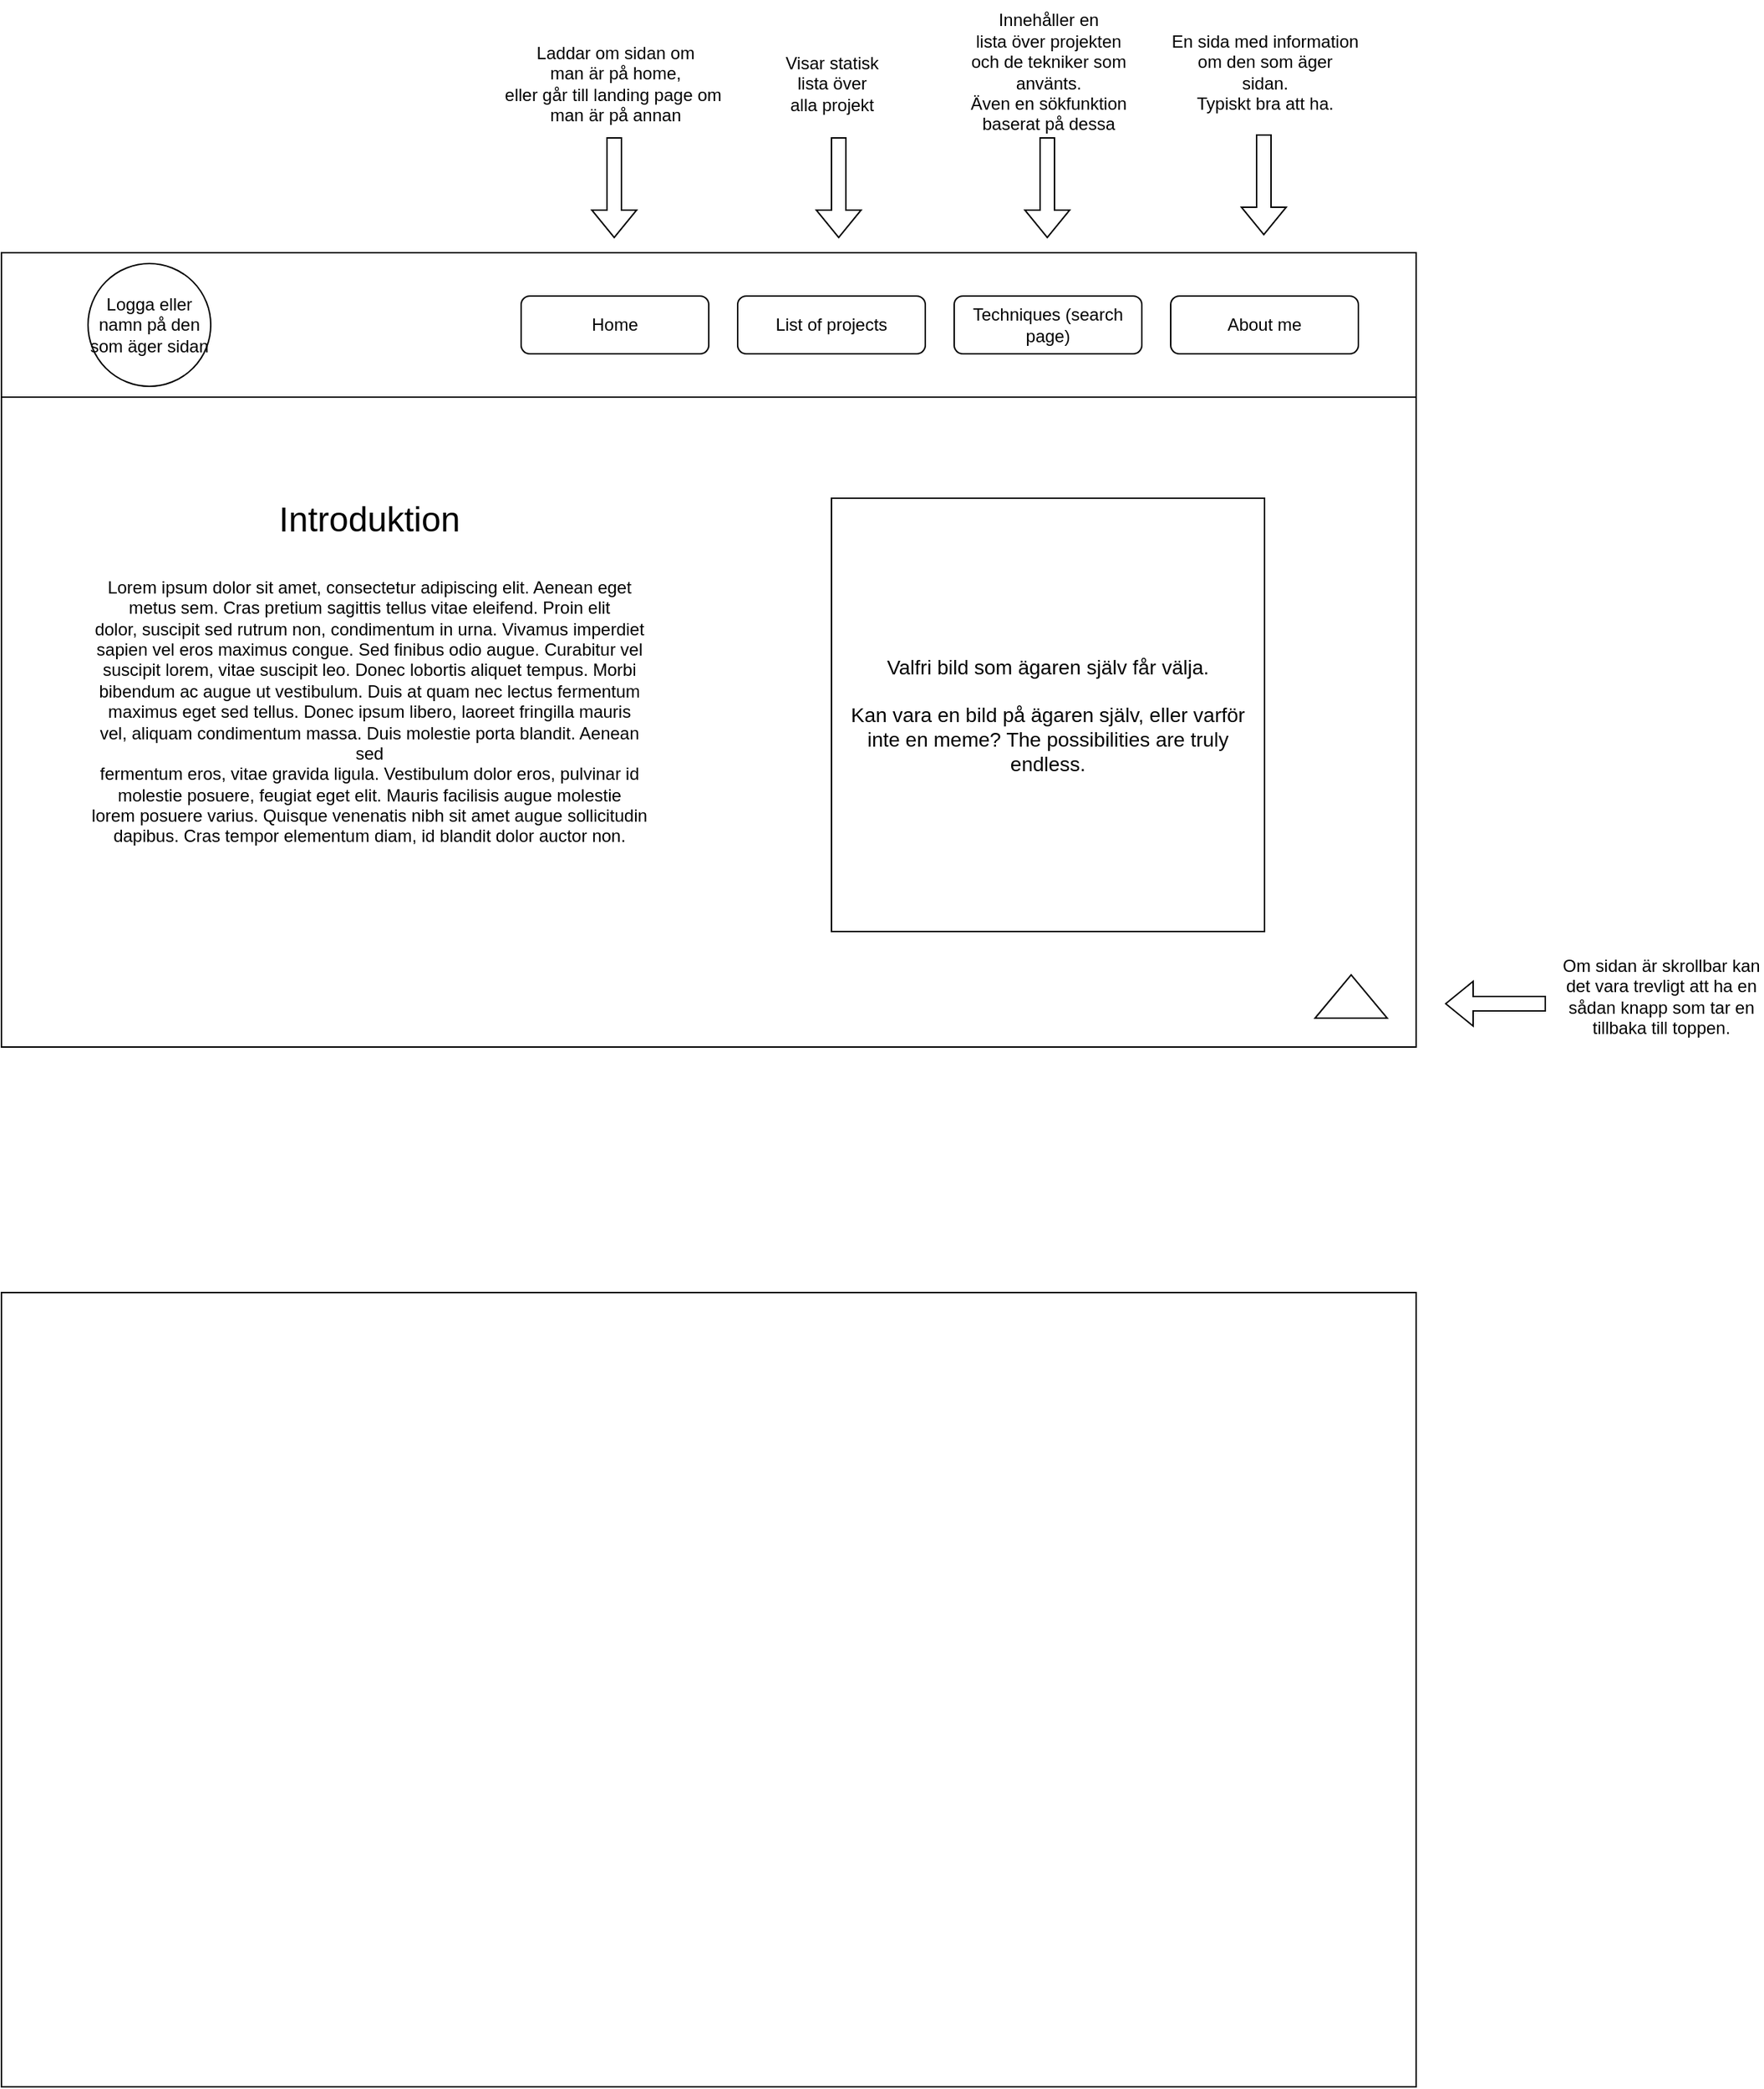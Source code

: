 <mxfile version="24.7.14">
  <diagram name="Page-1" id="DHIb__rGCyh5pIyczJd2">
    <mxGraphModel dx="2074" dy="2282" grid="1" gridSize="10" guides="1" tooltips="1" connect="1" arrows="1" fold="1" page="1" pageScale="1" pageWidth="850" pageHeight="1100" math="0" shadow="0">
      <root>
        <mxCell id="0" />
        <mxCell id="1" parent="0" />
        <mxCell id="lNJg5bJOUEnF6Nr5mEnA-1" value="" style="rounded=0;whiteSpace=wrap;html=1;" vertex="1" parent="1">
          <mxGeometry x="170" y="-650" width="980" height="550" as="geometry" />
        </mxCell>
        <mxCell id="lNJg5bJOUEnF6Nr5mEnA-2" value="" style="rounded=0;whiteSpace=wrap;html=1;" vertex="1" parent="1">
          <mxGeometry x="170" y="70" width="980" height="550" as="geometry" />
        </mxCell>
        <mxCell id="lNJg5bJOUEnF6Nr5mEnA-3" value="" style="rounded=0;whiteSpace=wrap;html=1;" vertex="1" parent="1">
          <mxGeometry x="170" y="-650" width="980" height="100" as="geometry" />
        </mxCell>
        <mxCell id="lNJg5bJOUEnF6Nr5mEnA-4" value="&lt;div&gt;Logga eller namn på den som äger sidan&lt;/div&gt;" style="ellipse;whiteSpace=wrap;html=1;aspect=fixed;" vertex="1" parent="1">
          <mxGeometry x="230" y="-642.5" width="85" height="85" as="geometry" />
        </mxCell>
        <mxCell id="lNJg5bJOUEnF6Nr5mEnA-5" value="Home" style="rounded=1;whiteSpace=wrap;html=1;" vertex="1" parent="1">
          <mxGeometry x="530" y="-620" width="130" height="40" as="geometry" />
        </mxCell>
        <mxCell id="lNJg5bJOUEnF6Nr5mEnA-6" value="List of projects" style="rounded=1;whiteSpace=wrap;html=1;" vertex="1" parent="1">
          <mxGeometry x="680" y="-620" width="130" height="40" as="geometry" />
        </mxCell>
        <mxCell id="lNJg5bJOUEnF6Nr5mEnA-7" value="&lt;div&gt;Techniques (search page)&lt;/div&gt;" style="rounded=1;whiteSpace=wrap;html=1;" vertex="1" parent="1">
          <mxGeometry x="830" y="-620" width="130" height="40" as="geometry" />
        </mxCell>
        <mxCell id="lNJg5bJOUEnF6Nr5mEnA-8" value="About me" style="rounded=1;whiteSpace=wrap;html=1;" vertex="1" parent="1">
          <mxGeometry x="980" y="-620" width="130" height="40" as="geometry" />
        </mxCell>
        <mxCell id="lNJg5bJOUEnF6Nr5mEnA-10" value="" style="shape=flexArrow;endArrow=classic;html=1;rounded=0;" edge="1" parent="1">
          <mxGeometry width="50" height="50" relative="1" as="geometry">
            <mxPoint x="594.5" y="-730" as="sourcePoint" />
            <mxPoint x="594.5" y="-660" as="targetPoint" />
          </mxGeometry>
        </mxCell>
        <mxCell id="lNJg5bJOUEnF6Nr5mEnA-11" value="&lt;div&gt;Laddar om sidan om&lt;/div&gt;&lt;div&gt;man är på home,&lt;/div&gt;&lt;div&gt;eller går till landing page om&amp;nbsp;&lt;/div&gt;&lt;div&gt;man är på annan&lt;br&gt;&lt;/div&gt;" style="text;html=1;align=center;verticalAlign=middle;resizable=0;points=[];autosize=1;strokeColor=none;fillColor=none;" vertex="1" parent="1">
          <mxGeometry x="505" y="-802" width="180" height="70" as="geometry" />
        </mxCell>
        <mxCell id="lNJg5bJOUEnF6Nr5mEnA-12" value="" style="shape=flexArrow;endArrow=classic;html=1;rounded=0;" edge="1" parent="1">
          <mxGeometry width="50" height="50" relative="1" as="geometry">
            <mxPoint x="1044.5" y="-732" as="sourcePoint" />
            <mxPoint x="1044.5" y="-662" as="targetPoint" />
          </mxGeometry>
        </mxCell>
        <mxCell id="lNJg5bJOUEnF6Nr5mEnA-13" value="" style="shape=flexArrow;endArrow=classic;html=1;rounded=0;" edge="1" parent="1">
          <mxGeometry width="50" height="50" relative="1" as="geometry">
            <mxPoint x="750" y="-730" as="sourcePoint" />
            <mxPoint x="750" y="-660" as="targetPoint" />
          </mxGeometry>
        </mxCell>
        <mxCell id="lNJg5bJOUEnF6Nr5mEnA-14" value="" style="shape=flexArrow;endArrow=classic;html=1;rounded=0;" edge="1" parent="1">
          <mxGeometry width="50" height="50" relative="1" as="geometry">
            <mxPoint x="894.5" y="-730" as="sourcePoint" />
            <mxPoint x="894.5" y="-660" as="targetPoint" />
          </mxGeometry>
        </mxCell>
        <mxCell id="lNJg5bJOUEnF6Nr5mEnA-15" value="&lt;div&gt;Visar statisk&lt;/div&gt;&lt;div&gt;lista över&lt;/div&gt;&lt;div&gt;alla projekt&lt;br&gt;&lt;/div&gt;" style="text;html=1;align=center;verticalAlign=middle;resizable=0;points=[];autosize=1;strokeColor=none;fillColor=none;" vertex="1" parent="1">
          <mxGeometry x="700" y="-797" width="90" height="60" as="geometry" />
        </mxCell>
        <mxCell id="lNJg5bJOUEnF6Nr5mEnA-16" value="&lt;div&gt;Innehåller en&lt;/div&gt;&lt;div&gt;lista över projekten&lt;/div&gt;&lt;div&gt;och de tekniker som&lt;/div&gt;&lt;div&gt;använts.&lt;/div&gt;&lt;div&gt;Även en sökfunktion&lt;/div&gt;&lt;div&gt;baserat på dessa&lt;br&gt;&lt;/div&gt;" style="text;html=1;align=center;verticalAlign=middle;resizable=0;points=[];autosize=1;strokeColor=none;fillColor=none;" vertex="1" parent="1">
          <mxGeometry x="830" y="-825" width="130" height="100" as="geometry" />
        </mxCell>
        <mxCell id="lNJg5bJOUEnF6Nr5mEnA-17" value="&lt;div&gt;En sida med information&lt;/div&gt;&lt;div&gt;om den som äger&lt;/div&gt;&lt;div&gt;sidan.&lt;/div&gt;&lt;div&gt;Typiskt bra att ha.&lt;br&gt;&lt;/div&gt;" style="text;html=1;align=center;verticalAlign=middle;resizable=0;points=[];autosize=1;strokeColor=none;fillColor=none;" vertex="1" parent="1">
          <mxGeometry x="970" y="-810" width="150" height="70" as="geometry" />
        </mxCell>
        <mxCell id="lNJg5bJOUEnF6Nr5mEnA-18" value="&lt;font style=&quot;font-size: 24px;&quot;&gt;Introduktion&lt;/font&gt;" style="text;html=1;align=center;verticalAlign=middle;whiteSpace=wrap;rounded=0;" vertex="1" parent="1">
          <mxGeometry x="395" y="-480" width="60" height="30" as="geometry" />
        </mxCell>
        <mxCell id="lNJg5bJOUEnF6Nr5mEnA-19" value="Lorem ipsum dolor sit amet, consectetur adipiscing elit. Aenean eget &lt;br/&gt;metus sem. Cras pretium sagittis tellus vitae eleifend. Proin elit &lt;br/&gt;dolor, suscipit sed rutrum non, condimentum in urna. Vivamus imperdiet &lt;br/&gt;sapien vel eros maximus congue. Sed finibus odio augue. Curabitur vel &lt;br/&gt;suscipit lorem, vitae suscipit leo. Donec lobortis aliquet tempus. Morbi&lt;br/&gt; bibendum ac augue ut vestibulum. Duis at quam nec lectus fermentum &lt;br/&gt;maximus eget sed tellus. Donec ipsum libero, laoreet fringilla mauris &lt;br/&gt;vel, aliquam condimentum massa. Duis molestie porta blandit. Aenean sed &lt;br/&gt;fermentum eros, vitae gravida ligula. Vestibulum dolor eros, pulvinar id&lt;br/&gt; molestie posuere, feugiat eget elit. Mauris facilisis augue molestie &lt;br/&gt;lorem posuere varius. Quisque venenatis nibh sit amet augue sollicitudin&lt;br/&gt; dapibus. Cras tempor elementum diam, id blandit dolor auctor non.&lt;div&gt;&lt;br/&gt;&lt;/div&gt;" style="text;html=1;align=center;verticalAlign=middle;whiteSpace=wrap;rounded=0;" vertex="1" parent="1">
          <mxGeometry x="230" y="-430" width="390" height="210" as="geometry" />
        </mxCell>
        <mxCell id="lNJg5bJOUEnF6Nr5mEnA-20" value="&lt;div style=&quot;font-size: 14px;&quot;&gt;&lt;font style=&quot;font-size: 14px;&quot;&gt;Valfri bild som ägaren själv får välja.&lt;/font&gt;&lt;/div&gt;&lt;div style=&quot;font-size: 14px;&quot;&gt;&lt;font style=&quot;font-size: 14px;&quot;&gt;&lt;br&gt;&lt;/font&gt;&lt;/div&gt;&lt;div style=&quot;font-size: 14px;&quot;&gt;&lt;font style=&quot;font-size: 14px;&quot;&gt;Kan vara en bild på ägaren själv, eller varför inte en meme? The possibilities are truly endless.&lt;/font&gt;&lt;br&gt;&lt;/div&gt;" style="whiteSpace=wrap;html=1;aspect=fixed;" vertex="1" parent="1">
          <mxGeometry x="745" y="-480" width="300" height="300" as="geometry" />
        </mxCell>
        <mxCell id="lNJg5bJOUEnF6Nr5mEnA-25" value="" style="triangle;whiteSpace=wrap;html=1;rotation=-90;" vertex="1" parent="1">
          <mxGeometry x="1090" y="-160" width="30" height="50" as="geometry" />
        </mxCell>
        <mxCell id="lNJg5bJOUEnF6Nr5mEnA-26" value="" style="shape=flexArrow;endArrow=classic;html=1;rounded=0;" edge="1" parent="1">
          <mxGeometry width="50" height="50" relative="1" as="geometry">
            <mxPoint x="1240" y="-130" as="sourcePoint" />
            <mxPoint x="1170" y="-130" as="targetPoint" />
          </mxGeometry>
        </mxCell>
        <mxCell id="lNJg5bJOUEnF6Nr5mEnA-27" value="Om sidan är skrollbar kan det vara trevligt att ha en sådan knapp som tar en tillbaka till toppen." style="text;html=1;align=center;verticalAlign=middle;whiteSpace=wrap;rounded=0;" vertex="1" parent="1">
          <mxGeometry x="1250" y="-175" width="140" height="80" as="geometry" />
        </mxCell>
      </root>
    </mxGraphModel>
  </diagram>
</mxfile>
